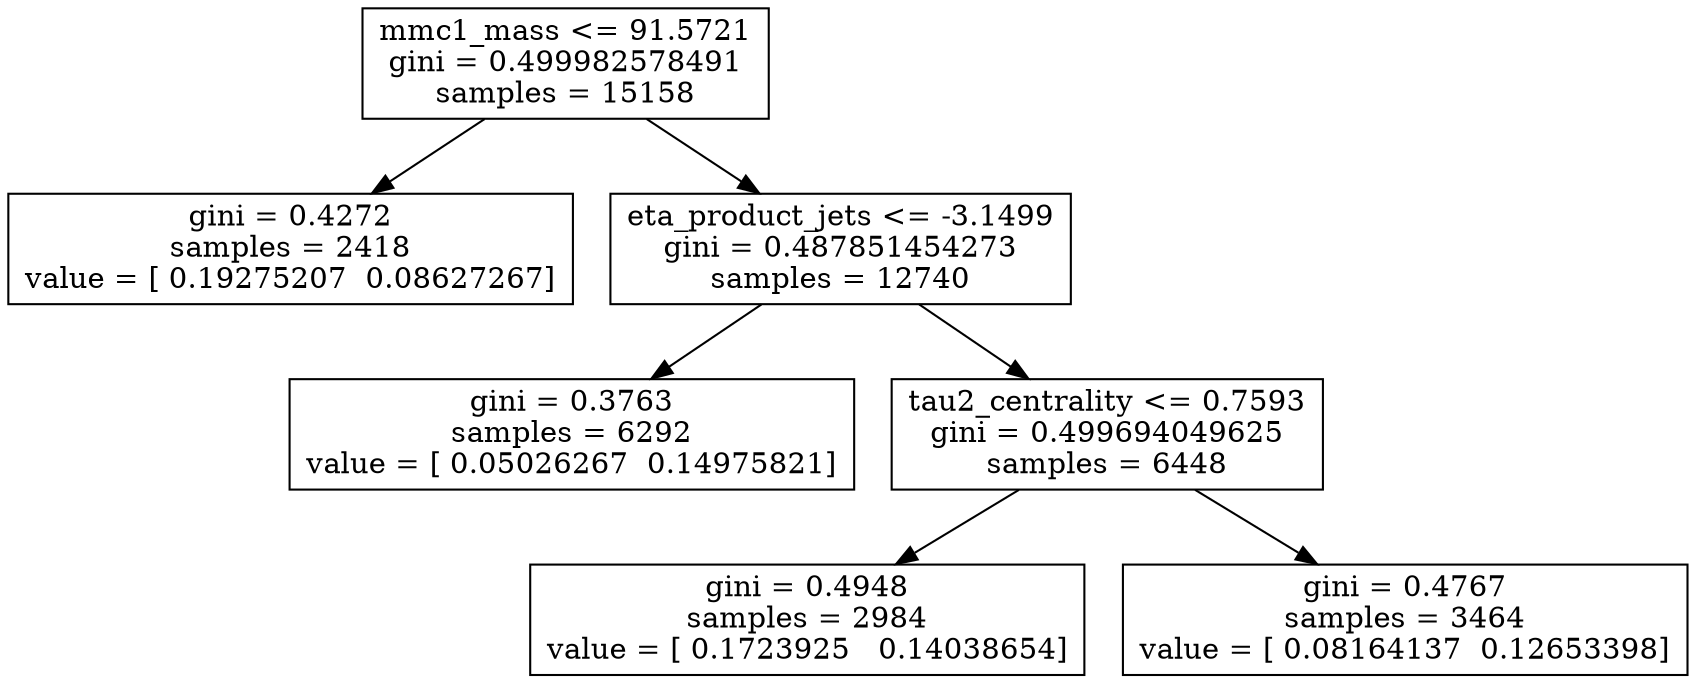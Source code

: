 digraph Tree {
0 [label="mmc1_mass <= 91.5721\ngini = 0.499982578491\nsamples = 15158", shape="box"] ;
1 [label="gini = 0.4272\nsamples = 2418\nvalue = [ 0.19275207  0.08627267]", shape="box"] ;
0 -> 1 ;
2 [label="eta_product_jets <= -3.1499\ngini = 0.487851454273\nsamples = 12740", shape="box"] ;
0 -> 2 ;
3 [label="gini = 0.3763\nsamples = 6292\nvalue = [ 0.05026267  0.14975821]", shape="box"] ;
2 -> 3 ;
4 [label="tau2_centrality <= 0.7593\ngini = 0.499694049625\nsamples = 6448", shape="box"] ;
2 -> 4 ;
5 [label="gini = 0.4948\nsamples = 2984\nvalue = [ 0.1723925   0.14038654]", shape="box"] ;
4 -> 5 ;
6 [label="gini = 0.4767\nsamples = 3464\nvalue = [ 0.08164137  0.12653398]", shape="box"] ;
4 -> 6 ;
}